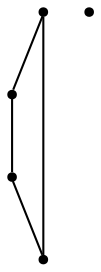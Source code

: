 graph {
  node [shape=point,comment="{\"directed\":false,\"doi\":\"10.1007/978-3-642-18469-7_2\",\"figure\":\"3 (1)\"}"]

  v0 [pos="1301.4616414313914,764.1207733112437"]
  v1 [pos="1283.609384371129,783.3988799093279"]
  v2 [pos="1259.5103644789585,792.5919874961546"]
  v3 [pos="1276.782944957317,778.3897007449513"]
  v4 [pos="1204.0477235966139,754.01911412936"]

  v0 -- v1 [id="-1",pos="1301.4616414313914,764.1207733112437 1283.609384371129,783.3988799093279 1283.609384371129,783.3988799093279 1283.609384371129,783.3988799093279"]
  v1 -- v2 [id="-9",pos="1283.609384371129,783.3988799093279 1259.5103644789585,792.5919874961546 1259.5103644789585,792.5919874961546 1259.5103644789585,792.5919874961546"]
  v3 -- v0 [id="-10",pos="1276.782944957317,778.3897007449513 1301.4616414313914,764.1207733112437 1301.4616414313914,764.1207733112437 1301.4616414313914,764.1207733112437"]
  v2 -- v3 [id="-12",pos="1259.5103644789585,792.5919874961546 1276.782944957317,778.3897007449513 1276.782944957317,778.3897007449513 1276.782944957317,778.3897007449513"]
}